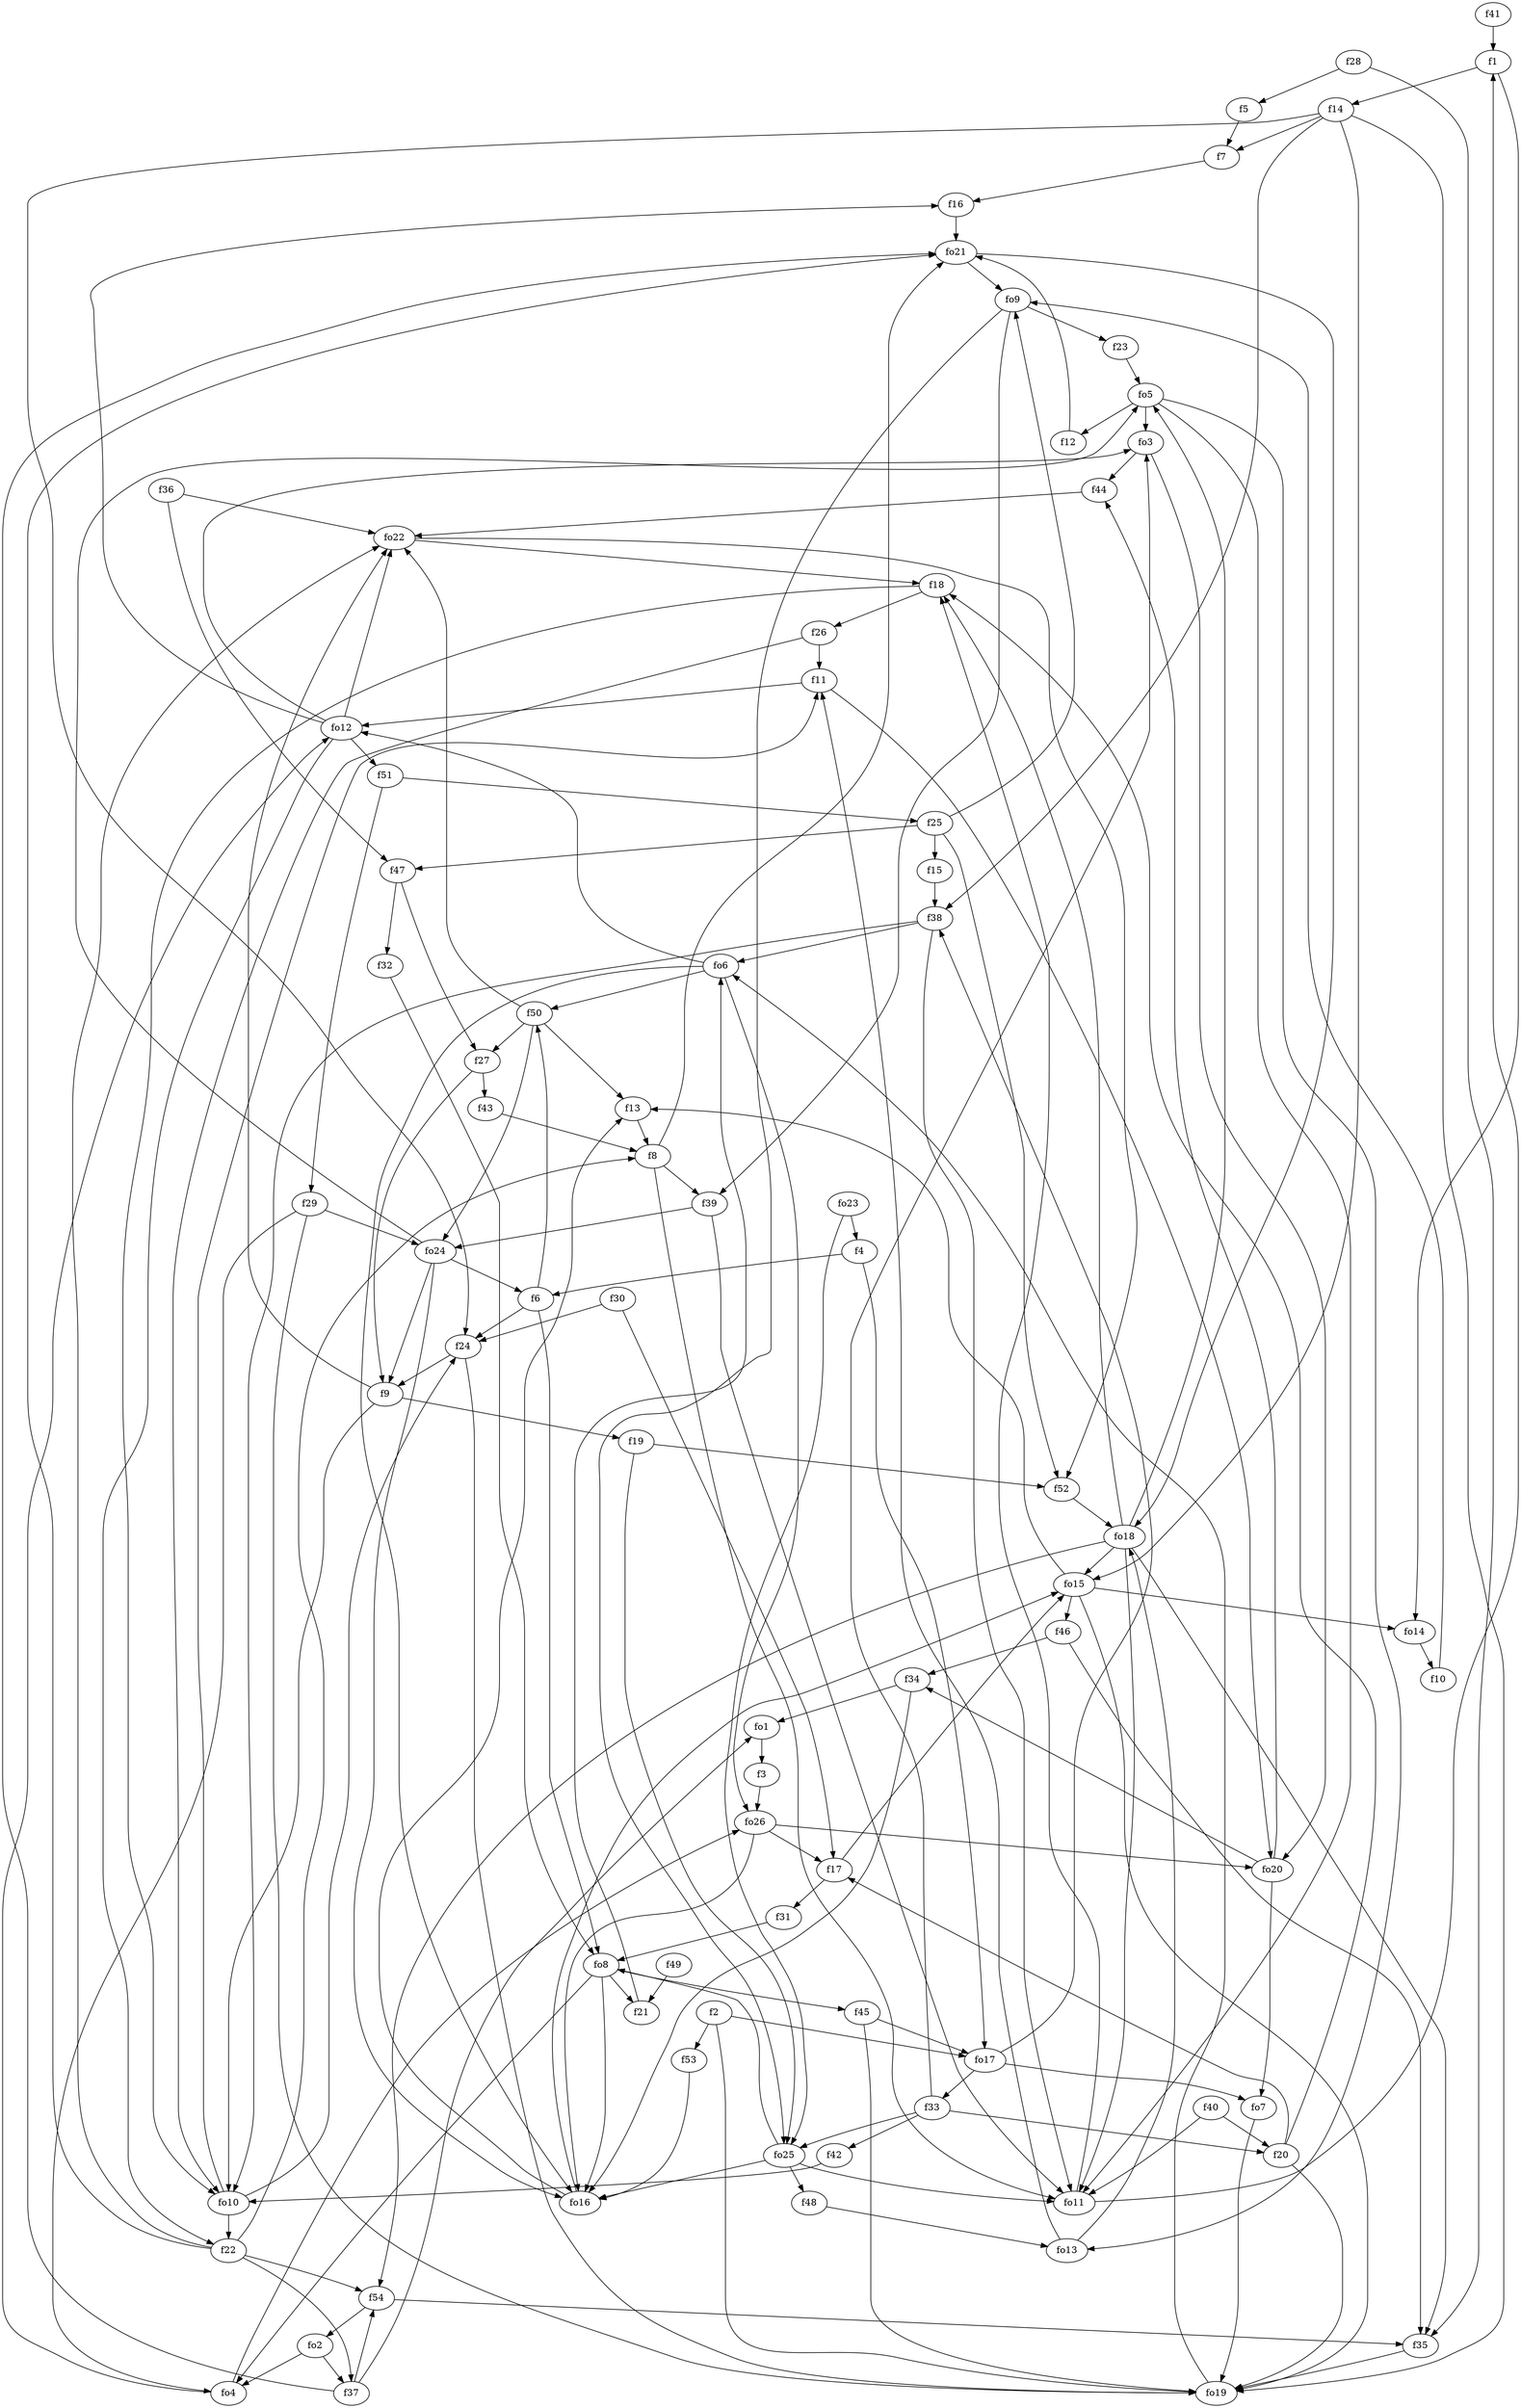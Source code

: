 strict digraph  {
f1;
f2;
f3;
f4;
f5;
f6;
f7;
f8;
f9;
f10;
f11;
f12;
f13;
f14;
f15;
f16;
f17;
f18;
f19;
f20;
f21;
f22;
f23;
f24;
f25;
f26;
f27;
f28;
f29;
f30;
f31;
f32;
f33;
f34;
f35;
f36;
f37;
f38;
f39;
f40;
f41;
f42;
f43;
f44;
f45;
f46;
f47;
f48;
f49;
f50;
f51;
f52;
f53;
f54;
fo1;
fo2;
fo3;
fo4;
fo5;
fo6;
fo7;
fo8;
fo9;
fo10;
fo11;
fo12;
fo13;
fo14;
fo15;
fo16;
fo17;
fo18;
fo19;
fo20;
fo21;
fo22;
fo23;
fo24;
fo25;
fo26;
f1 -> fo14  [weight=2];
f1 -> f14  [weight=2];
f2 -> f53  [weight=2];
f2 -> fo19  [weight=2];
f2 -> fo17  [weight=2];
f3 -> fo26  [weight=2];
f4 -> f6  [weight=2];
f4 -> fo17  [weight=2];
f5 -> f7  [weight=2];
f6 -> f24  [weight=2];
f6 -> fo8  [weight=2];
f6 -> f50  [weight=2];
f7 -> f16  [weight=2];
f8 -> fo21  [weight=2];
f8 -> fo11  [weight=2];
f8 -> f39  [weight=2];
f9 -> fo10  [weight=2];
f9 -> f19  [weight=2];
f9 -> fo22  [weight=2];
f10 -> fo9  [weight=2];
f11 -> fo12  [weight=2];
f11 -> fo20  [weight=2];
f12 -> fo21  [weight=2];
f13 -> f8  [weight=2];
f14 -> fo19  [weight=2];
f14 -> f7  [weight=2];
f14 -> fo15  [weight=2];
f14 -> f24  [weight=2];
f14 -> f38  [weight=2];
f15 -> f38  [weight=2];
f16 -> fo21  [weight=2];
f17 -> f31  [weight=2];
f17 -> fo15  [weight=2];
f18 -> f26  [weight=2];
f18 -> fo10  [weight=2];
f19 -> fo25  [weight=2];
f19 -> f52  [weight=2];
f20 -> fo19  [weight=2];
f20 -> f17  [weight=2];
f20 -> f18  [weight=2];
f21 -> fo6  [weight=2];
f22 -> fo21  [weight=2];
f22 -> f54  [weight=2];
f22 -> f8  [weight=2];
f22 -> f37  [weight=2];
f22 -> fo22  [weight=2];
f23 -> fo5  [weight=2];
f24 -> f9  [weight=2];
f24 -> fo19  [weight=2];
f25 -> fo9  [weight=2];
f25 -> f52  [weight=2];
f25 -> f47  [weight=2];
f25 -> f15  [weight=2];
f26 -> f11  [weight=2];
f26 -> fo10  [weight=2];
f27 -> f9  [weight=2];
f27 -> f43  [weight=2];
f28 -> f5  [weight=2];
f28 -> f35  [weight=2];
f29 -> fo19  [weight=2];
f29 -> fo4  [weight=2];
f29 -> fo24  [weight=2];
f30 -> f24  [weight=2];
f30 -> f17  [weight=2];
f31 -> fo8  [weight=2];
f32 -> fo8  [weight=2];
f33 -> f42  [weight=2];
f33 -> fo3  [weight=2];
f33 -> f20  [weight=2];
f33 -> fo25  [weight=2];
f34 -> fo16  [weight=2];
f34 -> fo1  [weight=2];
f35 -> fo19  [weight=2];
f36 -> f47  [weight=2];
f36 -> fo22  [weight=2];
f37 -> fo21  [weight=2];
f37 -> fo1  [weight=2];
f37 -> f54  [weight=2];
f38 -> fo10  [weight=2];
f38 -> fo11  [weight=2];
f38 -> fo6  [weight=2];
f39 -> fo24  [weight=2];
f39 -> fo11  [weight=2];
f40 -> fo11  [weight=2];
f40 -> f20  [weight=2];
f41 -> f1  [weight=2];
f42 -> fo10  [weight=2];
f43 -> f8  [weight=2];
f44 -> fo22  [weight=2];
f45 -> fo17  [weight=2];
f45 -> fo19  [weight=2];
f46 -> f34  [weight=2];
f46 -> f35  [weight=2];
f47 -> f27  [weight=2];
f47 -> f32  [weight=2];
f48 -> fo13  [weight=2];
f49 -> f21  [weight=2];
f50 -> f13  [weight=2];
f50 -> fo22  [weight=2];
f50 -> fo24  [weight=2];
f50 -> f27  [weight=2];
f51 -> f25  [weight=2];
f51 -> f29  [weight=2];
f52 -> fo18  [weight=2];
f53 -> fo16  [weight=2];
f54 -> f35  [weight=2];
f54 -> fo2  [weight=2];
fo1 -> f3  [weight=2];
fo2 -> fo4  [weight=2];
fo2 -> f37  [weight=2];
fo3 -> fo20  [weight=2];
fo3 -> f44  [weight=2];
fo4 -> fo12  [weight=2];
fo4 -> fo26  [weight=2];
fo5 -> fo3  [weight=2];
fo5 -> fo11  [weight=2];
fo5 -> f12  [weight=2];
fo5 -> fo13  [weight=2];
fo6 -> fo16  [weight=2];
fo6 -> f50  [weight=2];
fo6 -> fo12  [weight=2];
fo6 -> fo26  [weight=2];
fo7 -> fo19  [weight=2];
fo8 -> f21  [weight=2];
fo8 -> fo16  [weight=2];
fo8 -> fo4  [weight=2];
fo8 -> f45  [weight=2];
fo9 -> f39  [weight=2];
fo9 -> fo25  [weight=2];
fo9 -> f23  [weight=2];
fo10 -> f11  [weight=2];
fo10 -> f22  [weight=2];
fo10 -> f24  [weight=2];
fo11 -> f18  [weight=2];
fo11 -> f1  [weight=2];
fo12 -> f16  [weight=2];
fo12 -> fo3  [weight=2];
fo12 -> fo22  [weight=2];
fo12 -> f51  [weight=2];
fo12 -> f22  [weight=2];
fo13 -> fo18  [weight=2];
fo13 -> f11  [weight=2];
fo14 -> f10  [weight=2];
fo15 -> f46  [weight=2];
fo15 -> fo19  [weight=2];
fo15 -> fo14  [weight=2];
fo15 -> f13  [weight=2];
fo16 -> fo15  [weight=2];
fo16 -> f13  [weight=2];
fo17 -> f38  [weight=2];
fo17 -> fo7  [weight=2];
fo17 -> f33  [weight=2];
fo18 -> fo11  [weight=2];
fo18 -> fo5  [weight=2];
fo18 -> f18  [weight=2];
fo18 -> f54  [weight=2];
fo18 -> f35  [weight=2];
fo18 -> fo15  [weight=2];
fo19 -> fo6  [weight=2];
fo20 -> f34  [weight=2];
fo20 -> fo7  [weight=2];
fo20 -> f44  [weight=2];
fo21 -> fo18  [weight=2];
fo21 -> fo9  [weight=2];
fo22 -> f52  [weight=2];
fo22 -> f18  [weight=2];
fo23 -> f4  [weight=2];
fo23 -> fo25  [weight=2];
fo24 -> fo5  [weight=2];
fo24 -> f6  [weight=2];
fo24 -> fo16  [weight=2];
fo24 -> f9  [weight=2];
fo25 -> f48  [weight=2];
fo25 -> fo11  [weight=2];
fo25 -> fo16  [weight=2];
fo25 -> fo8  [weight=2];
fo26 -> fo16  [weight=2];
fo26 -> fo20  [weight=2];
fo26 -> f17  [weight=2];
}
